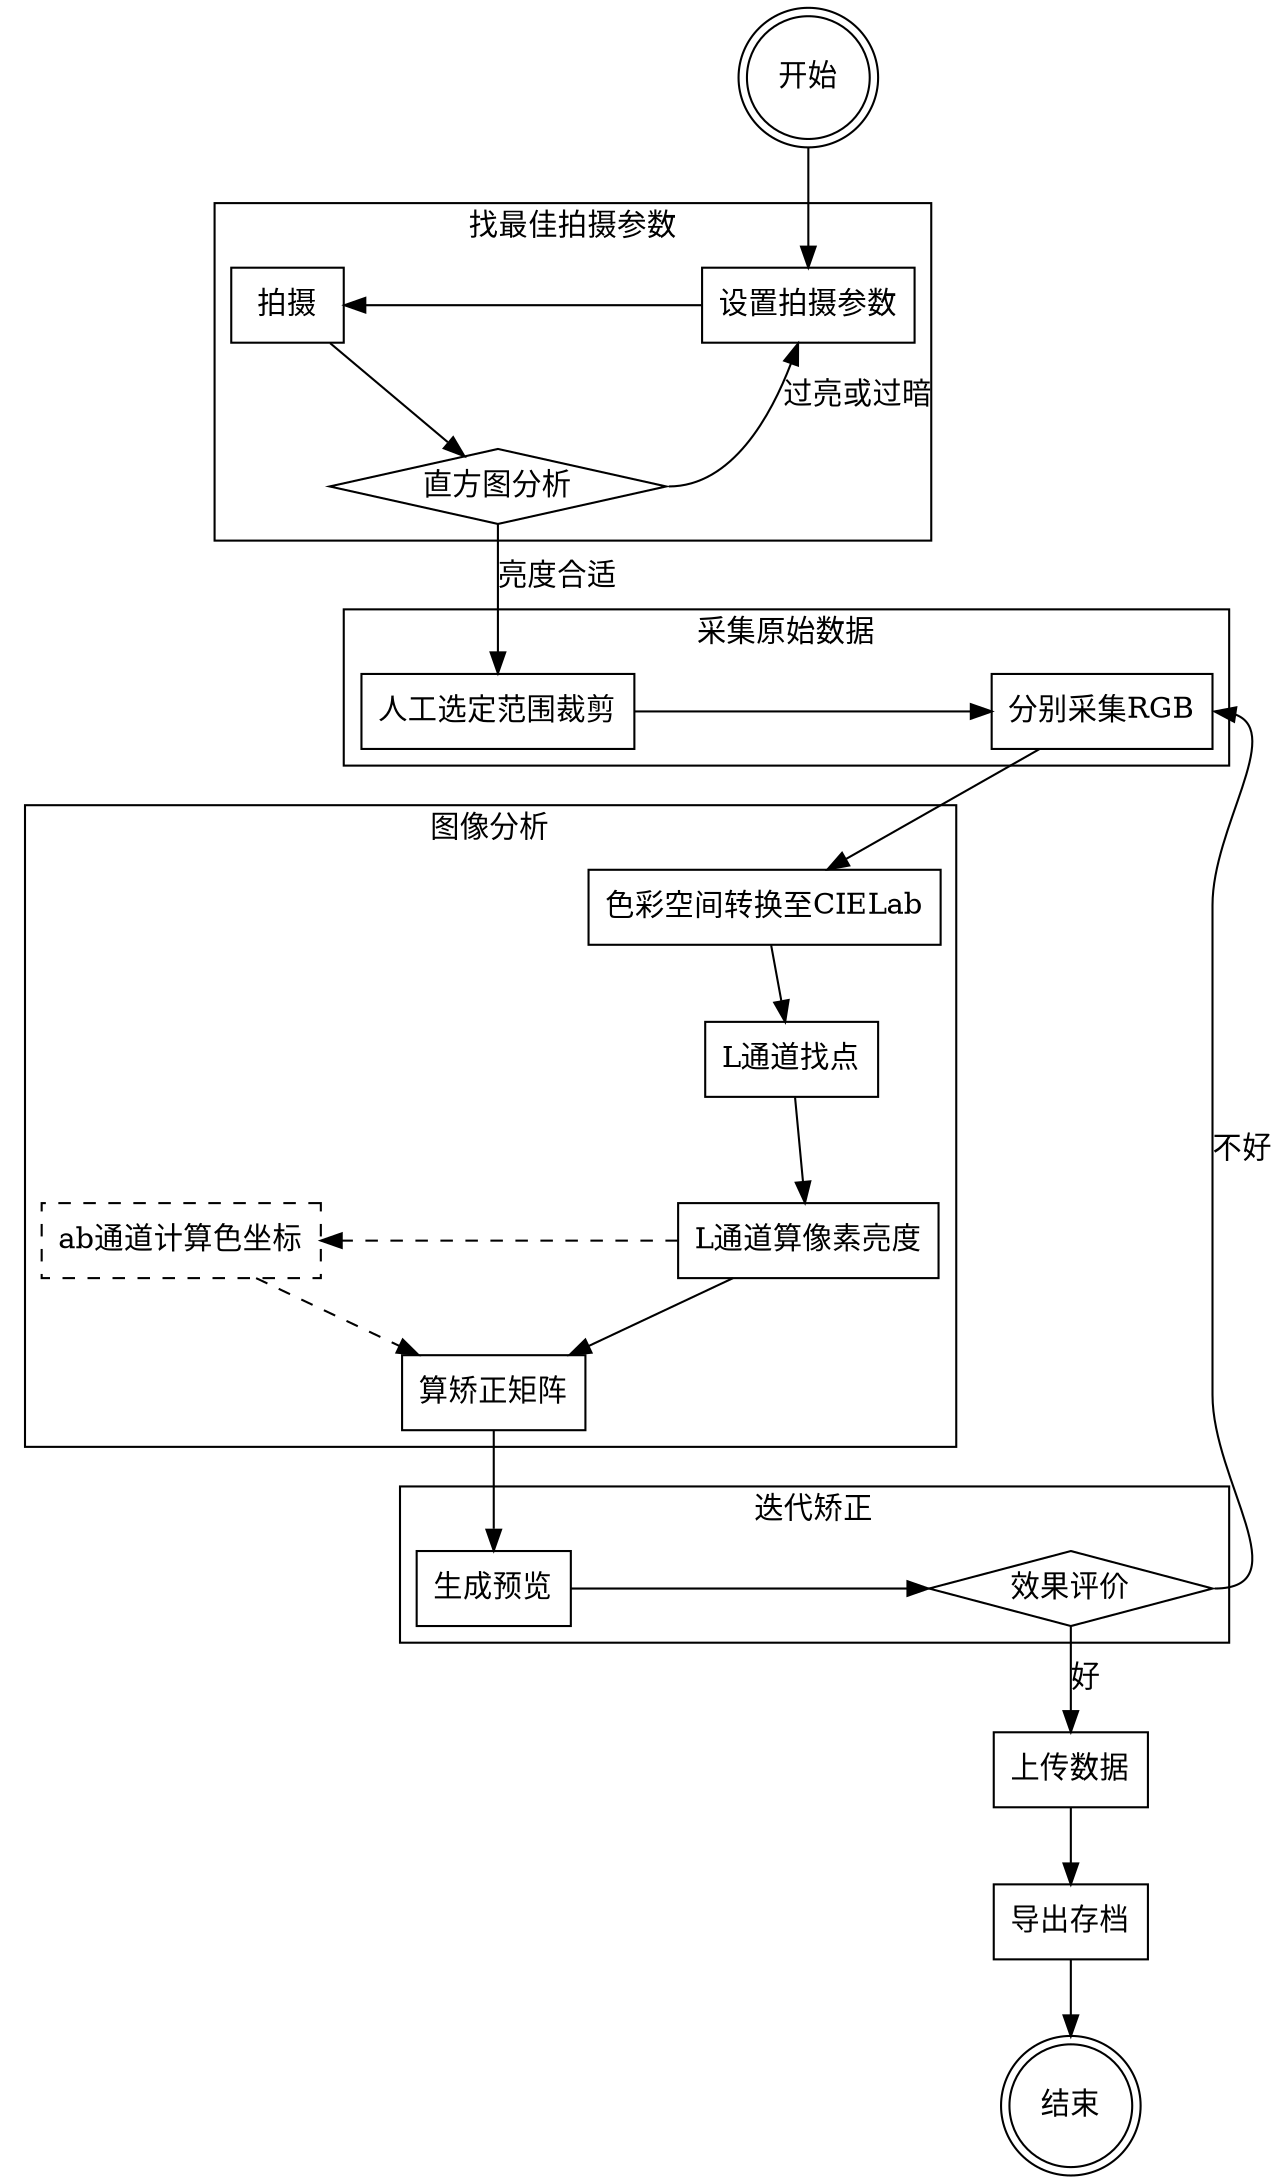 digraph G {
	/* graph settings*/
/*	rankdir=LR*/
	center=true
	nodesep=1.2
	node [shape=box]
	
	/* graph content*/
	start [shape=doublecircle, label="开始"]
	start -> configure
	
	subgraph cluster_optimalconfig{
		label="找最佳拍摄参数"
		
		/* Entities */
		configure [label="设置拍摄参数"]
		capture [label="拍摄"]
		histcheck [shape=diamond, label="直方图分析"]
		
		/* Relationships */

		configure -> capture
		capture -> histcheck
		histcheck:e -> configure [label="过亮或过暗"]
		
		/* Ranks */
		{ rank=same; capture configure}
	}
	
	subgraph cluster_capture{
		label="采集原始数据"
		
		/* Entities */
		collection [label="分别采集RGB"]
		crop [label="人工选定范围裁剪"]
		
		/* Relationships */
		histcheck -> crop [label="亮度合适"]
		crop -> collection
		
		/* Ranks */
		{ rank=same; collection crop}
	}
	
	subgraph cluster_analyze{
		label="图像分析"
		
		/* Entities */
		colorspace [label="色彩空间转换至CIELab"]
		findpixel [label="L通道找点"]
		calcbrightness [label="L通道算像素亮度"]
		calccolor [label="ab通道计算色坐标", style=dashed]
		genmatrix [label="算矫正矩阵"]
		
		/* Relationships */
		collection -> colorspace
		colorspace -> findpixel
		findpixel -> calcbrightness
		calcbrightness -> genmatrix
		calcbrightness -> calccolor [style=dashed]
		calccolor -> genmatrix  [style=dashed]
		
		/* Ranks */
/*		{ rank=same; colorspace findpixel}*/
		{ rank=same; calccolor calcbrightness}
	}
	
	subgraph cluster_tune{
		label="迭代矫正"

		/* Entities */
		genpreview [label="生成预览"]
		accessment [shape=diamond, label="效果评价"]
		/*manualtune [label="手动调整（修边等）"]*/
			
		/* Relationships */
		genmatrix -> genpreview
		genpreview -> accessment
		/*accessment -> manualtune [label="不好"]*/
		/*manualtune -> genpreview*/
		
		/* Ranks */		
		{ rank=same; genpreview accessment}
	}
	
	upload [label="上传数据"]
	archive [label="导出存档"]
	end [shape=doublecircle, label="结束"]
	
	accessment -> upload [label="好"]
	accessment:e -> collection:e [label="不好"]
	upload -> archive
	archive -> end
	
}

